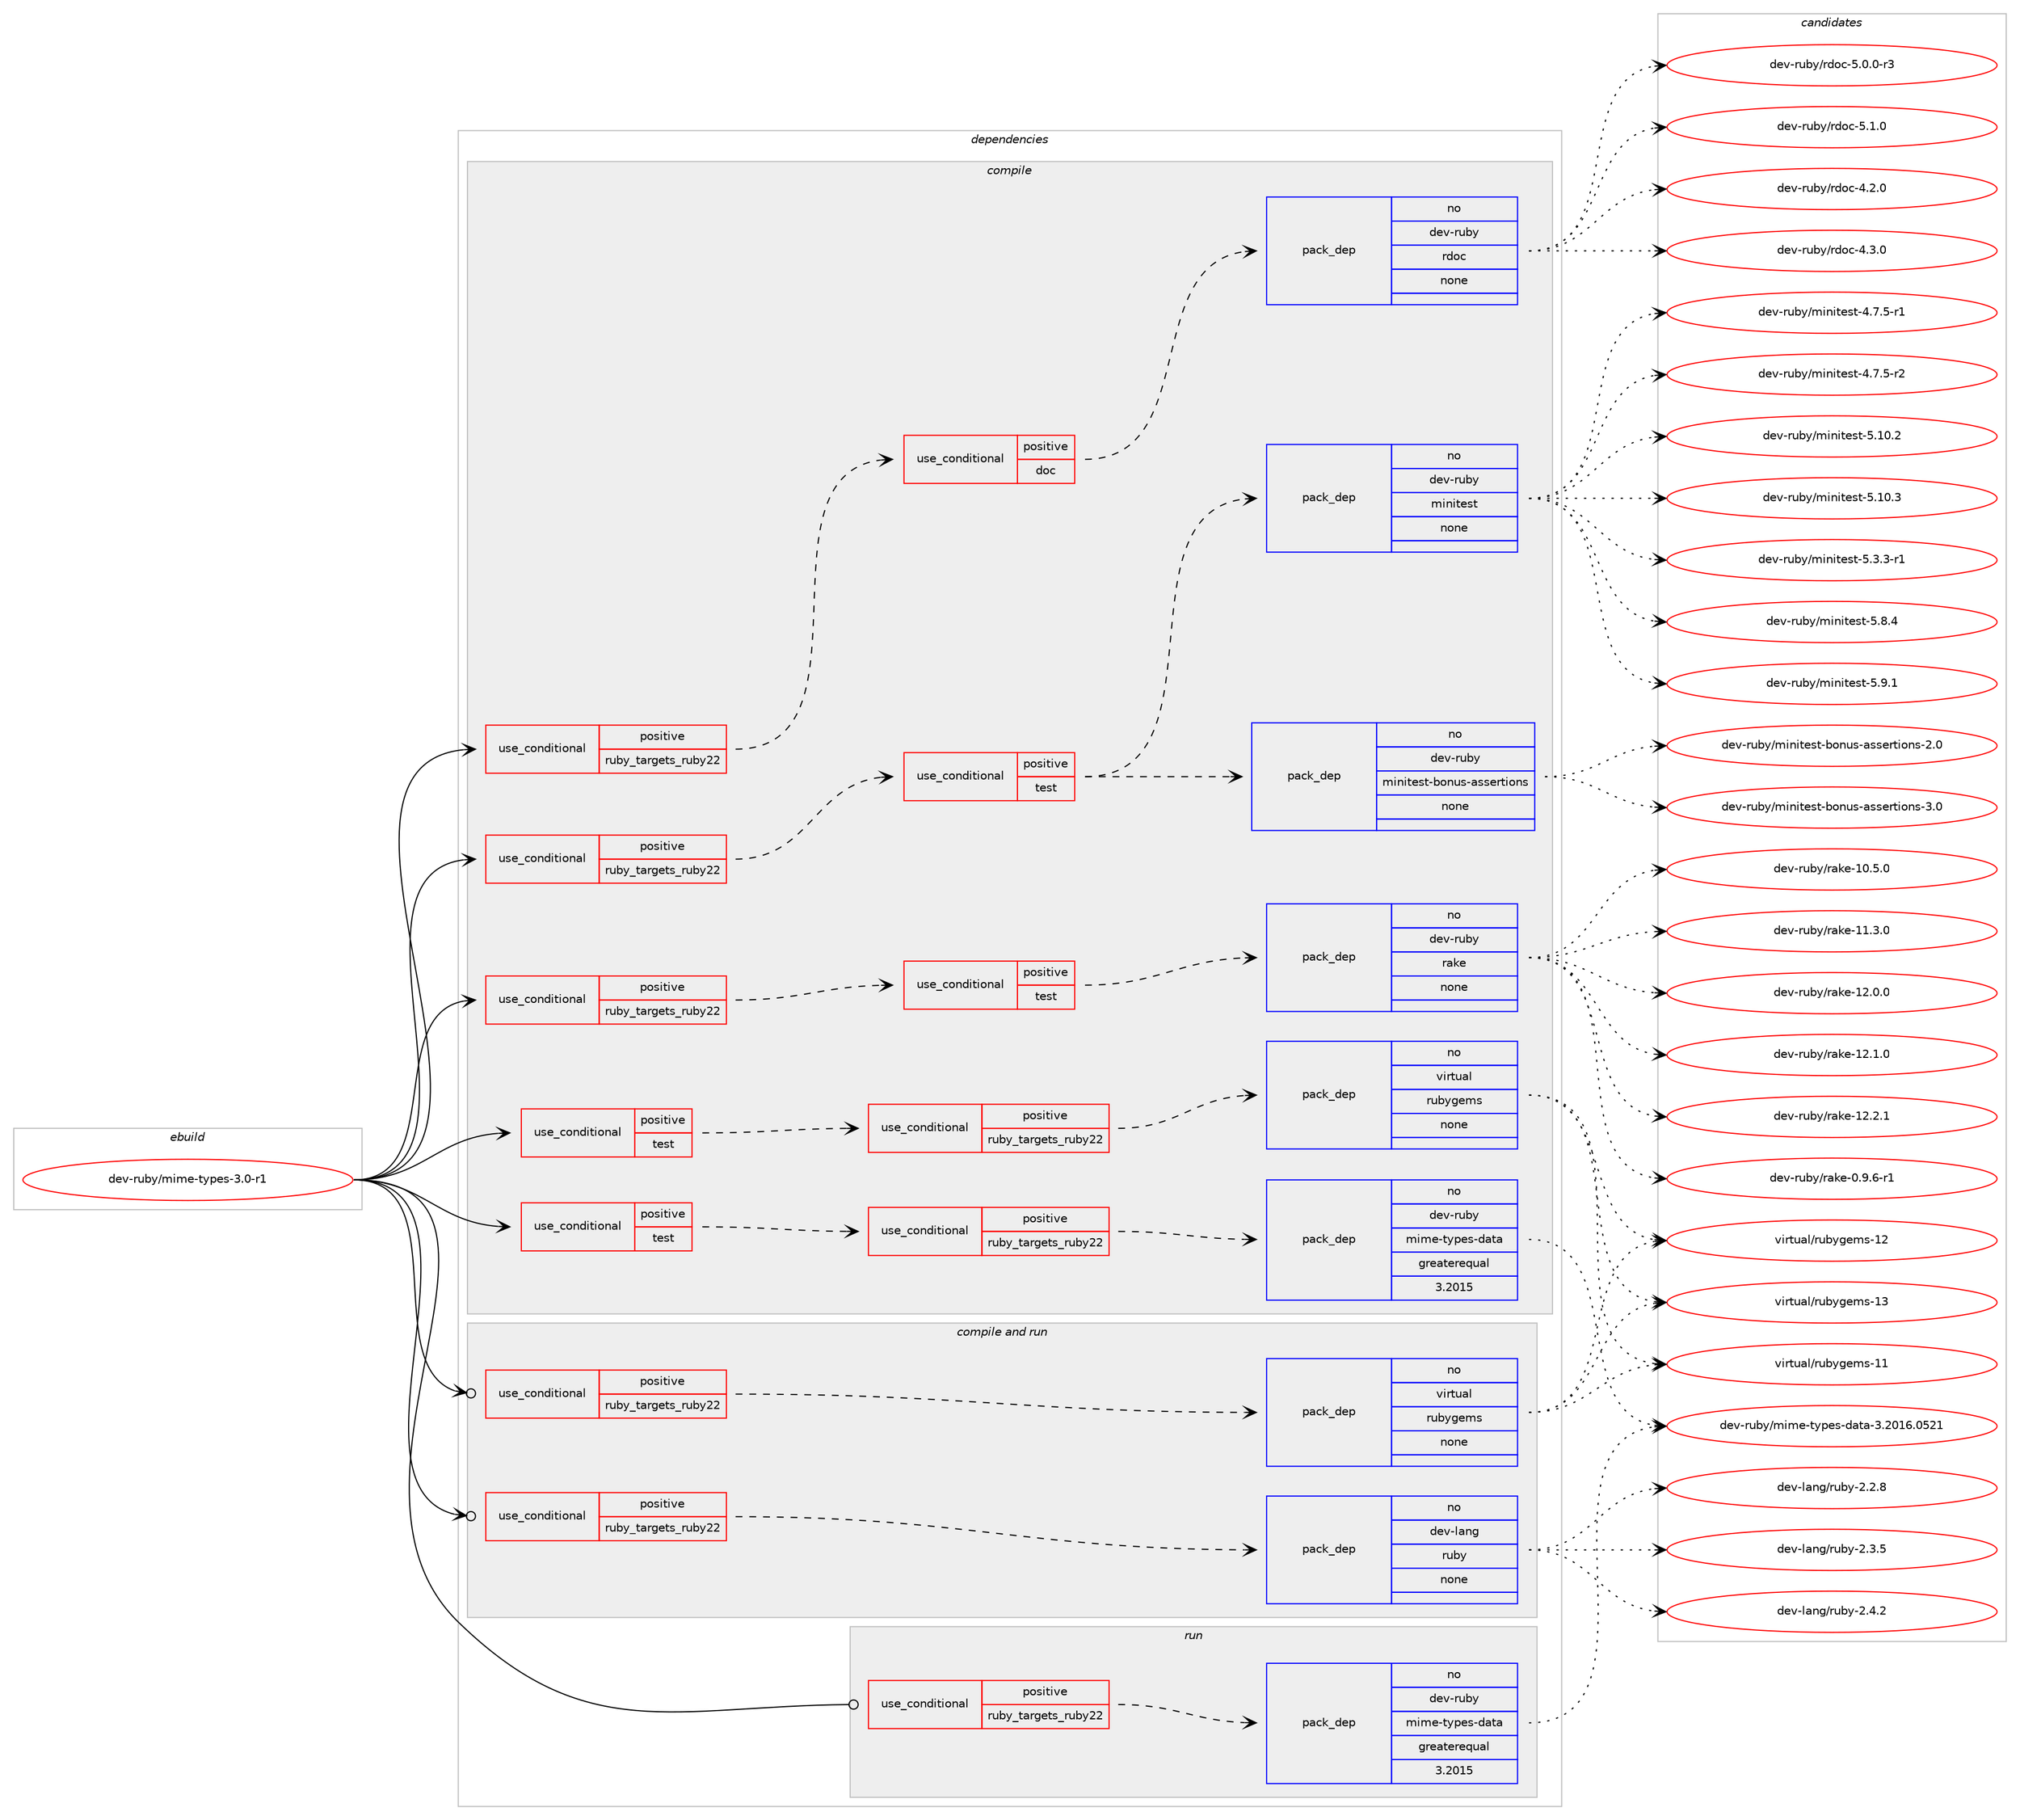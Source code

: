 digraph prolog {

# *************
# Graph options
# *************

newrank=true;
concentrate=true;
compound=true;
graph [rankdir=LR,fontname=Helvetica,fontsize=10,ranksep=1.5];#, ranksep=2.5, nodesep=0.2];
edge  [arrowhead=vee];
node  [fontname=Helvetica,fontsize=10];

# **********
# The ebuild
# **********

subgraph cluster_leftcol {
color=gray;
rank=same;
label=<<i>ebuild</i>>;
id [label="dev-ruby/mime-types-3.0-r1", color=red, width=4, href="../dev-ruby/mime-types-3.0-r1.svg"];
}

# ****************
# The dependencies
# ****************

subgraph cluster_midcol {
color=gray;
label=<<i>dependencies</i>>;
subgraph cluster_compile {
fillcolor="#eeeeee";
style=filled;
label=<<i>compile</i>>;
subgraph cond61711 {
dependency247740 [label=<<TABLE BORDER="0" CELLBORDER="1" CELLSPACING="0" CELLPADDING="4"><TR><TD ROWSPAN="3" CELLPADDING="10">use_conditional</TD></TR><TR><TD>positive</TD></TR><TR><TD>ruby_targets_ruby22</TD></TR></TABLE>>, shape=none, color=red];
subgraph cond61712 {
dependency247741 [label=<<TABLE BORDER="0" CELLBORDER="1" CELLSPACING="0" CELLPADDING="4"><TR><TD ROWSPAN="3" CELLPADDING="10">use_conditional</TD></TR><TR><TD>positive</TD></TR><TR><TD>doc</TD></TR></TABLE>>, shape=none, color=red];
subgraph pack181938 {
dependency247742 [label=<<TABLE BORDER="0" CELLBORDER="1" CELLSPACING="0" CELLPADDING="4" WIDTH="220"><TR><TD ROWSPAN="6" CELLPADDING="30">pack_dep</TD></TR><TR><TD WIDTH="110">no</TD></TR><TR><TD>dev-ruby</TD></TR><TR><TD>rdoc</TD></TR><TR><TD>none</TD></TR><TR><TD></TD></TR></TABLE>>, shape=none, color=blue];
}
dependency247741:e -> dependency247742:w [weight=20,style="dashed",arrowhead="vee"];
}
dependency247740:e -> dependency247741:w [weight=20,style="dashed",arrowhead="vee"];
}
id:e -> dependency247740:w [weight=20,style="solid",arrowhead="vee"];
subgraph cond61713 {
dependency247743 [label=<<TABLE BORDER="0" CELLBORDER="1" CELLSPACING="0" CELLPADDING="4"><TR><TD ROWSPAN="3" CELLPADDING="10">use_conditional</TD></TR><TR><TD>positive</TD></TR><TR><TD>ruby_targets_ruby22</TD></TR></TABLE>>, shape=none, color=red];
subgraph cond61714 {
dependency247744 [label=<<TABLE BORDER="0" CELLBORDER="1" CELLSPACING="0" CELLPADDING="4"><TR><TD ROWSPAN="3" CELLPADDING="10">use_conditional</TD></TR><TR><TD>positive</TD></TR><TR><TD>test</TD></TR></TABLE>>, shape=none, color=red];
subgraph pack181939 {
dependency247745 [label=<<TABLE BORDER="0" CELLBORDER="1" CELLSPACING="0" CELLPADDING="4" WIDTH="220"><TR><TD ROWSPAN="6" CELLPADDING="30">pack_dep</TD></TR><TR><TD WIDTH="110">no</TD></TR><TR><TD>dev-ruby</TD></TR><TR><TD>minitest</TD></TR><TR><TD>none</TD></TR><TR><TD></TD></TR></TABLE>>, shape=none, color=blue];
}
dependency247744:e -> dependency247745:w [weight=20,style="dashed",arrowhead="vee"];
subgraph pack181940 {
dependency247746 [label=<<TABLE BORDER="0" CELLBORDER="1" CELLSPACING="0" CELLPADDING="4" WIDTH="220"><TR><TD ROWSPAN="6" CELLPADDING="30">pack_dep</TD></TR><TR><TD WIDTH="110">no</TD></TR><TR><TD>dev-ruby</TD></TR><TR><TD>minitest-bonus-assertions</TD></TR><TR><TD>none</TD></TR><TR><TD></TD></TR></TABLE>>, shape=none, color=blue];
}
dependency247744:e -> dependency247746:w [weight=20,style="dashed",arrowhead="vee"];
}
dependency247743:e -> dependency247744:w [weight=20,style="dashed",arrowhead="vee"];
}
id:e -> dependency247743:w [weight=20,style="solid",arrowhead="vee"];
subgraph cond61715 {
dependency247747 [label=<<TABLE BORDER="0" CELLBORDER="1" CELLSPACING="0" CELLPADDING="4"><TR><TD ROWSPAN="3" CELLPADDING="10">use_conditional</TD></TR><TR><TD>positive</TD></TR><TR><TD>ruby_targets_ruby22</TD></TR></TABLE>>, shape=none, color=red];
subgraph cond61716 {
dependency247748 [label=<<TABLE BORDER="0" CELLBORDER="1" CELLSPACING="0" CELLPADDING="4"><TR><TD ROWSPAN="3" CELLPADDING="10">use_conditional</TD></TR><TR><TD>positive</TD></TR><TR><TD>test</TD></TR></TABLE>>, shape=none, color=red];
subgraph pack181941 {
dependency247749 [label=<<TABLE BORDER="0" CELLBORDER="1" CELLSPACING="0" CELLPADDING="4" WIDTH="220"><TR><TD ROWSPAN="6" CELLPADDING="30">pack_dep</TD></TR><TR><TD WIDTH="110">no</TD></TR><TR><TD>dev-ruby</TD></TR><TR><TD>rake</TD></TR><TR><TD>none</TD></TR><TR><TD></TD></TR></TABLE>>, shape=none, color=blue];
}
dependency247748:e -> dependency247749:w [weight=20,style="dashed",arrowhead="vee"];
}
dependency247747:e -> dependency247748:w [weight=20,style="dashed",arrowhead="vee"];
}
id:e -> dependency247747:w [weight=20,style="solid",arrowhead="vee"];
subgraph cond61717 {
dependency247750 [label=<<TABLE BORDER="0" CELLBORDER="1" CELLSPACING="0" CELLPADDING="4"><TR><TD ROWSPAN="3" CELLPADDING="10">use_conditional</TD></TR><TR><TD>positive</TD></TR><TR><TD>test</TD></TR></TABLE>>, shape=none, color=red];
subgraph cond61718 {
dependency247751 [label=<<TABLE BORDER="0" CELLBORDER="1" CELLSPACING="0" CELLPADDING="4"><TR><TD ROWSPAN="3" CELLPADDING="10">use_conditional</TD></TR><TR><TD>positive</TD></TR><TR><TD>ruby_targets_ruby22</TD></TR></TABLE>>, shape=none, color=red];
subgraph pack181942 {
dependency247752 [label=<<TABLE BORDER="0" CELLBORDER="1" CELLSPACING="0" CELLPADDING="4" WIDTH="220"><TR><TD ROWSPAN="6" CELLPADDING="30">pack_dep</TD></TR><TR><TD WIDTH="110">no</TD></TR><TR><TD>dev-ruby</TD></TR><TR><TD>mime-types-data</TD></TR><TR><TD>greaterequal</TD></TR><TR><TD>3.2015</TD></TR></TABLE>>, shape=none, color=blue];
}
dependency247751:e -> dependency247752:w [weight=20,style="dashed",arrowhead="vee"];
}
dependency247750:e -> dependency247751:w [weight=20,style="dashed",arrowhead="vee"];
}
id:e -> dependency247750:w [weight=20,style="solid",arrowhead="vee"];
subgraph cond61719 {
dependency247753 [label=<<TABLE BORDER="0" CELLBORDER="1" CELLSPACING="0" CELLPADDING="4"><TR><TD ROWSPAN="3" CELLPADDING="10">use_conditional</TD></TR><TR><TD>positive</TD></TR><TR><TD>test</TD></TR></TABLE>>, shape=none, color=red];
subgraph cond61720 {
dependency247754 [label=<<TABLE BORDER="0" CELLBORDER="1" CELLSPACING="0" CELLPADDING="4"><TR><TD ROWSPAN="3" CELLPADDING="10">use_conditional</TD></TR><TR><TD>positive</TD></TR><TR><TD>ruby_targets_ruby22</TD></TR></TABLE>>, shape=none, color=red];
subgraph pack181943 {
dependency247755 [label=<<TABLE BORDER="0" CELLBORDER="1" CELLSPACING="0" CELLPADDING="4" WIDTH="220"><TR><TD ROWSPAN="6" CELLPADDING="30">pack_dep</TD></TR><TR><TD WIDTH="110">no</TD></TR><TR><TD>virtual</TD></TR><TR><TD>rubygems</TD></TR><TR><TD>none</TD></TR><TR><TD></TD></TR></TABLE>>, shape=none, color=blue];
}
dependency247754:e -> dependency247755:w [weight=20,style="dashed",arrowhead="vee"];
}
dependency247753:e -> dependency247754:w [weight=20,style="dashed",arrowhead="vee"];
}
id:e -> dependency247753:w [weight=20,style="solid",arrowhead="vee"];
}
subgraph cluster_compileandrun {
fillcolor="#eeeeee";
style=filled;
label=<<i>compile and run</i>>;
subgraph cond61721 {
dependency247756 [label=<<TABLE BORDER="0" CELLBORDER="1" CELLSPACING="0" CELLPADDING="4"><TR><TD ROWSPAN="3" CELLPADDING="10">use_conditional</TD></TR><TR><TD>positive</TD></TR><TR><TD>ruby_targets_ruby22</TD></TR></TABLE>>, shape=none, color=red];
subgraph pack181944 {
dependency247757 [label=<<TABLE BORDER="0" CELLBORDER="1" CELLSPACING="0" CELLPADDING="4" WIDTH="220"><TR><TD ROWSPAN="6" CELLPADDING="30">pack_dep</TD></TR><TR><TD WIDTH="110">no</TD></TR><TR><TD>dev-lang</TD></TR><TR><TD>ruby</TD></TR><TR><TD>none</TD></TR><TR><TD></TD></TR></TABLE>>, shape=none, color=blue];
}
dependency247756:e -> dependency247757:w [weight=20,style="dashed",arrowhead="vee"];
}
id:e -> dependency247756:w [weight=20,style="solid",arrowhead="odotvee"];
subgraph cond61722 {
dependency247758 [label=<<TABLE BORDER="0" CELLBORDER="1" CELLSPACING="0" CELLPADDING="4"><TR><TD ROWSPAN="3" CELLPADDING="10">use_conditional</TD></TR><TR><TD>positive</TD></TR><TR><TD>ruby_targets_ruby22</TD></TR></TABLE>>, shape=none, color=red];
subgraph pack181945 {
dependency247759 [label=<<TABLE BORDER="0" CELLBORDER="1" CELLSPACING="0" CELLPADDING="4" WIDTH="220"><TR><TD ROWSPAN="6" CELLPADDING="30">pack_dep</TD></TR><TR><TD WIDTH="110">no</TD></TR><TR><TD>virtual</TD></TR><TR><TD>rubygems</TD></TR><TR><TD>none</TD></TR><TR><TD></TD></TR></TABLE>>, shape=none, color=blue];
}
dependency247758:e -> dependency247759:w [weight=20,style="dashed",arrowhead="vee"];
}
id:e -> dependency247758:w [weight=20,style="solid",arrowhead="odotvee"];
}
subgraph cluster_run {
fillcolor="#eeeeee";
style=filled;
label=<<i>run</i>>;
subgraph cond61723 {
dependency247760 [label=<<TABLE BORDER="0" CELLBORDER="1" CELLSPACING="0" CELLPADDING="4"><TR><TD ROWSPAN="3" CELLPADDING="10">use_conditional</TD></TR><TR><TD>positive</TD></TR><TR><TD>ruby_targets_ruby22</TD></TR></TABLE>>, shape=none, color=red];
subgraph pack181946 {
dependency247761 [label=<<TABLE BORDER="0" CELLBORDER="1" CELLSPACING="0" CELLPADDING="4" WIDTH="220"><TR><TD ROWSPAN="6" CELLPADDING="30">pack_dep</TD></TR><TR><TD WIDTH="110">no</TD></TR><TR><TD>dev-ruby</TD></TR><TR><TD>mime-types-data</TD></TR><TR><TD>greaterequal</TD></TR><TR><TD>3.2015</TD></TR></TABLE>>, shape=none, color=blue];
}
dependency247760:e -> dependency247761:w [weight=20,style="dashed",arrowhead="vee"];
}
id:e -> dependency247760:w [weight=20,style="solid",arrowhead="odot"];
}
}

# **************
# The candidates
# **************

subgraph cluster_choices {
rank=same;
color=gray;
label=<<i>candidates</i>>;

subgraph choice181938 {
color=black;
nodesep=1;
choice10010111845114117981214711410011199455246504648 [label="dev-ruby/rdoc-4.2.0", color=red, width=4,href="../dev-ruby/rdoc-4.2.0.svg"];
choice10010111845114117981214711410011199455246514648 [label="dev-ruby/rdoc-4.3.0", color=red, width=4,href="../dev-ruby/rdoc-4.3.0.svg"];
choice100101118451141179812147114100111994553464846484511451 [label="dev-ruby/rdoc-5.0.0-r3", color=red, width=4,href="../dev-ruby/rdoc-5.0.0-r3.svg"];
choice10010111845114117981214711410011199455346494648 [label="dev-ruby/rdoc-5.1.0", color=red, width=4,href="../dev-ruby/rdoc-5.1.0.svg"];
dependency247742:e -> choice10010111845114117981214711410011199455246504648:w [style=dotted,weight="100"];
dependency247742:e -> choice10010111845114117981214711410011199455246514648:w [style=dotted,weight="100"];
dependency247742:e -> choice100101118451141179812147114100111994553464846484511451:w [style=dotted,weight="100"];
dependency247742:e -> choice10010111845114117981214711410011199455346494648:w [style=dotted,weight="100"];
}
subgraph choice181939 {
color=black;
nodesep=1;
choice1001011184511411798121471091051101051161011151164552465546534511449 [label="dev-ruby/minitest-4.7.5-r1", color=red, width=4,href="../dev-ruby/minitest-4.7.5-r1.svg"];
choice1001011184511411798121471091051101051161011151164552465546534511450 [label="dev-ruby/minitest-4.7.5-r2", color=red, width=4,href="../dev-ruby/minitest-4.7.5-r2.svg"];
choice10010111845114117981214710910511010511610111511645534649484650 [label="dev-ruby/minitest-5.10.2", color=red, width=4,href="../dev-ruby/minitest-5.10.2.svg"];
choice10010111845114117981214710910511010511610111511645534649484651 [label="dev-ruby/minitest-5.10.3", color=red, width=4,href="../dev-ruby/minitest-5.10.3.svg"];
choice1001011184511411798121471091051101051161011151164553465146514511449 [label="dev-ruby/minitest-5.3.3-r1", color=red, width=4,href="../dev-ruby/minitest-5.3.3-r1.svg"];
choice100101118451141179812147109105110105116101115116455346564652 [label="dev-ruby/minitest-5.8.4", color=red, width=4,href="../dev-ruby/minitest-5.8.4.svg"];
choice100101118451141179812147109105110105116101115116455346574649 [label="dev-ruby/minitest-5.9.1", color=red, width=4,href="../dev-ruby/minitest-5.9.1.svg"];
dependency247745:e -> choice1001011184511411798121471091051101051161011151164552465546534511449:w [style=dotted,weight="100"];
dependency247745:e -> choice1001011184511411798121471091051101051161011151164552465546534511450:w [style=dotted,weight="100"];
dependency247745:e -> choice10010111845114117981214710910511010511610111511645534649484650:w [style=dotted,weight="100"];
dependency247745:e -> choice10010111845114117981214710910511010511610111511645534649484651:w [style=dotted,weight="100"];
dependency247745:e -> choice1001011184511411798121471091051101051161011151164553465146514511449:w [style=dotted,weight="100"];
dependency247745:e -> choice100101118451141179812147109105110105116101115116455346564652:w [style=dotted,weight="100"];
dependency247745:e -> choice100101118451141179812147109105110105116101115116455346574649:w [style=dotted,weight="100"];
}
subgraph choice181940 {
color=black;
nodesep=1;
choice1001011184511411798121471091051101051161011151164598111110117115459711511510111411610511111011545504648 [label="dev-ruby/minitest-bonus-assertions-2.0", color=red, width=4,href="../dev-ruby/minitest-bonus-assertions-2.0.svg"];
choice1001011184511411798121471091051101051161011151164598111110117115459711511510111411610511111011545514648 [label="dev-ruby/minitest-bonus-assertions-3.0", color=red, width=4,href="../dev-ruby/minitest-bonus-assertions-3.0.svg"];
dependency247746:e -> choice1001011184511411798121471091051101051161011151164598111110117115459711511510111411610511111011545504648:w [style=dotted,weight="100"];
dependency247746:e -> choice1001011184511411798121471091051101051161011151164598111110117115459711511510111411610511111011545514648:w [style=dotted,weight="100"];
}
subgraph choice181941 {
color=black;
nodesep=1;
choice100101118451141179812147114971071014548465746544511449 [label="dev-ruby/rake-0.9.6-r1", color=red, width=4,href="../dev-ruby/rake-0.9.6-r1.svg"];
choice1001011184511411798121471149710710145494846534648 [label="dev-ruby/rake-10.5.0", color=red, width=4,href="../dev-ruby/rake-10.5.0.svg"];
choice1001011184511411798121471149710710145494946514648 [label="dev-ruby/rake-11.3.0", color=red, width=4,href="../dev-ruby/rake-11.3.0.svg"];
choice1001011184511411798121471149710710145495046484648 [label="dev-ruby/rake-12.0.0", color=red, width=4,href="../dev-ruby/rake-12.0.0.svg"];
choice1001011184511411798121471149710710145495046494648 [label="dev-ruby/rake-12.1.0", color=red, width=4,href="../dev-ruby/rake-12.1.0.svg"];
choice1001011184511411798121471149710710145495046504649 [label="dev-ruby/rake-12.2.1", color=red, width=4,href="../dev-ruby/rake-12.2.1.svg"];
dependency247749:e -> choice100101118451141179812147114971071014548465746544511449:w [style=dotted,weight="100"];
dependency247749:e -> choice1001011184511411798121471149710710145494846534648:w [style=dotted,weight="100"];
dependency247749:e -> choice1001011184511411798121471149710710145494946514648:w [style=dotted,weight="100"];
dependency247749:e -> choice1001011184511411798121471149710710145495046484648:w [style=dotted,weight="100"];
dependency247749:e -> choice1001011184511411798121471149710710145495046494648:w [style=dotted,weight="100"];
dependency247749:e -> choice1001011184511411798121471149710710145495046504649:w [style=dotted,weight="100"];
}
subgraph choice181942 {
color=black;
nodesep=1;
choice10010111845114117981214710910510910145116121112101115451009711697455146504849544648535049 [label="dev-ruby/mime-types-data-3.2016.0521", color=red, width=4,href="../dev-ruby/mime-types-data-3.2016.0521.svg"];
dependency247752:e -> choice10010111845114117981214710910510910145116121112101115451009711697455146504849544648535049:w [style=dotted,weight="100"];
}
subgraph choice181943 {
color=black;
nodesep=1;
choice118105114116117971084711411798121103101109115454949 [label="virtual/rubygems-11", color=red, width=4,href="../virtual/rubygems-11.svg"];
choice118105114116117971084711411798121103101109115454950 [label="virtual/rubygems-12", color=red, width=4,href="../virtual/rubygems-12.svg"];
choice118105114116117971084711411798121103101109115454951 [label="virtual/rubygems-13", color=red, width=4,href="../virtual/rubygems-13.svg"];
dependency247755:e -> choice118105114116117971084711411798121103101109115454949:w [style=dotted,weight="100"];
dependency247755:e -> choice118105114116117971084711411798121103101109115454950:w [style=dotted,weight="100"];
dependency247755:e -> choice118105114116117971084711411798121103101109115454951:w [style=dotted,weight="100"];
}
subgraph choice181944 {
color=black;
nodesep=1;
choice10010111845108971101034711411798121455046504656 [label="dev-lang/ruby-2.2.8", color=red, width=4,href="../dev-lang/ruby-2.2.8.svg"];
choice10010111845108971101034711411798121455046514653 [label="dev-lang/ruby-2.3.5", color=red, width=4,href="../dev-lang/ruby-2.3.5.svg"];
choice10010111845108971101034711411798121455046524650 [label="dev-lang/ruby-2.4.2", color=red, width=4,href="../dev-lang/ruby-2.4.2.svg"];
dependency247757:e -> choice10010111845108971101034711411798121455046504656:w [style=dotted,weight="100"];
dependency247757:e -> choice10010111845108971101034711411798121455046514653:w [style=dotted,weight="100"];
dependency247757:e -> choice10010111845108971101034711411798121455046524650:w [style=dotted,weight="100"];
}
subgraph choice181945 {
color=black;
nodesep=1;
choice118105114116117971084711411798121103101109115454949 [label="virtual/rubygems-11", color=red, width=4,href="../virtual/rubygems-11.svg"];
choice118105114116117971084711411798121103101109115454950 [label="virtual/rubygems-12", color=red, width=4,href="../virtual/rubygems-12.svg"];
choice118105114116117971084711411798121103101109115454951 [label="virtual/rubygems-13", color=red, width=4,href="../virtual/rubygems-13.svg"];
dependency247759:e -> choice118105114116117971084711411798121103101109115454949:w [style=dotted,weight="100"];
dependency247759:e -> choice118105114116117971084711411798121103101109115454950:w [style=dotted,weight="100"];
dependency247759:e -> choice118105114116117971084711411798121103101109115454951:w [style=dotted,weight="100"];
}
subgraph choice181946 {
color=black;
nodesep=1;
choice10010111845114117981214710910510910145116121112101115451009711697455146504849544648535049 [label="dev-ruby/mime-types-data-3.2016.0521", color=red, width=4,href="../dev-ruby/mime-types-data-3.2016.0521.svg"];
dependency247761:e -> choice10010111845114117981214710910510910145116121112101115451009711697455146504849544648535049:w [style=dotted,weight="100"];
}
}

}
